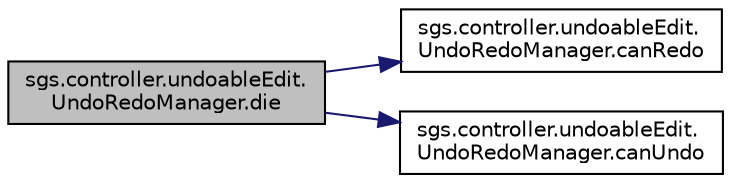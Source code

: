 digraph "sgs.controller.undoableEdit.UndoRedoManager.die"
{
  edge [fontname="Helvetica",fontsize="10",labelfontname="Helvetica",labelfontsize="10"];
  node [fontname="Helvetica",fontsize="10",shape=record];
  rankdir="LR";
  Node1 [label="sgs.controller.undoableEdit.\lUndoRedoManager.die",height=0.2,width=0.4,color="black", fillcolor="grey75", style="filled" fontcolor="black"];
  Node1 -> Node2 [color="midnightblue",fontsize="10",style="solid",fontname="Helvetica"];
  Node2 [label="sgs.controller.undoableEdit.\lUndoRedoManager.canRedo",height=0.2,width=0.4,color="black", fillcolor="white", style="filled",URL="$classsgs_1_1controller_1_1undoable_edit_1_1_undo_redo_manager.html#aa240a4b02252c5d8f2f2dffb90cdc29c"];
  Node1 -> Node3 [color="midnightblue",fontsize="10",style="solid",fontname="Helvetica"];
  Node3 [label="sgs.controller.undoableEdit.\lUndoRedoManager.canUndo",height=0.2,width=0.4,color="black", fillcolor="white", style="filled",URL="$classsgs_1_1controller_1_1undoable_edit_1_1_undo_redo_manager.html#a621df7dfc3ce3778faf7c7647f8c6945"];
}
